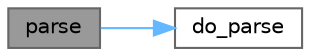 digraph "parse"
{
 // LATEX_PDF_SIZE
  bgcolor="transparent";
  edge [fontname=Helvetica,fontsize=10,labelfontname=Helvetica,labelfontsize=10];
  node [fontname=Helvetica,fontsize=10,shape=box,height=0.2,width=0.4];
  rankdir="LR";
  Node1 [id="Node000001",label="parse",height=0.2,width=0.4,color="gray40", fillcolor="grey60", style="filled", fontcolor="black",tooltip=" "];
  Node1 -> Node2 [id="edge1_Node000001_Node000002",color="steelblue1",style="solid",tooltip=" "];
  Node2 [id="Node000002",label="do_parse",height=0.2,width=0.4,color="grey40", fillcolor="white", style="filled",URL="$structformatter_3_01tuple__join__view_3_01_char_00_01_tuple_01_4_00_01_char_00_01enable__if__t_3702116b4993467dc43ca9e2e0cc9ab0d.html#a31df1363aa15d0ed602cd3e7e3ab90df",tooltip=" "];
}
